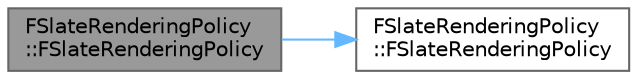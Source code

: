 digraph "FSlateRenderingPolicy::FSlateRenderingPolicy"
{
 // INTERACTIVE_SVG=YES
 // LATEX_PDF_SIZE
  bgcolor="transparent";
  edge [fontname=Helvetica,fontsize=10,labelfontname=Helvetica,labelfontsize=10];
  node [fontname=Helvetica,fontsize=10,shape=box,height=0.2,width=0.4];
  rankdir="LR";
  Node1 [id="Node000001",label="FSlateRenderingPolicy\l::FSlateRenderingPolicy",height=0.2,width=0.4,color="gray40", fillcolor="grey60", style="filled", fontcolor="black",tooltip=" "];
  Node1 -> Node2 [id="edge1_Node000001_Node000002",color="steelblue1",style="solid",tooltip=" "];
  Node2 [id="Node000002",label="FSlateRenderingPolicy\l::FSlateRenderingPolicy",height=0.2,width=0.4,color="grey40", fillcolor="white", style="filled",URL="$d1/dd6/classFSlateRenderingPolicy.html#a6c2ca91a5b9afe128ad3d3f407d6abce",tooltip="Creates and initializes a new instance."];
}
